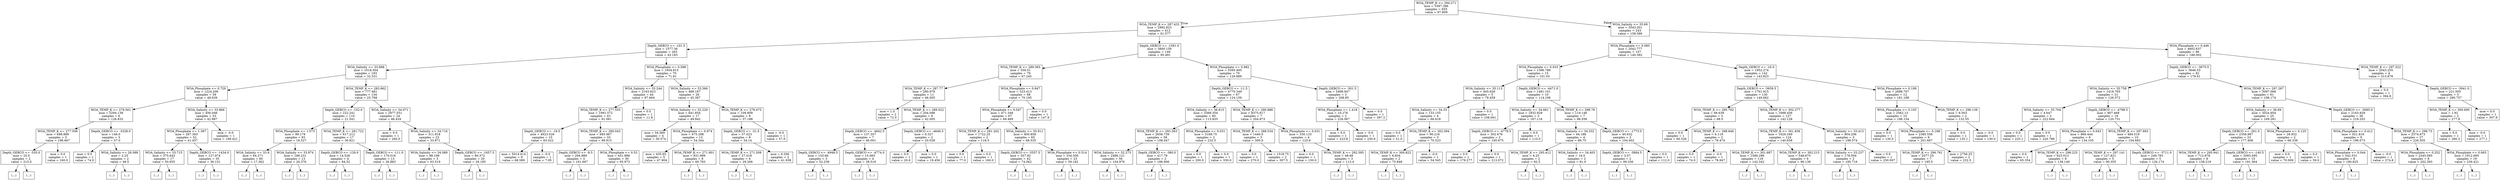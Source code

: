 digraph Tree {
node [shape=box] ;
0 [label="WOA_TEMP_K <= 294.271\nmse = 5387.396\nsamples = 655\nvalue = 97.809"] ;
1 [label="WOA_TEMP_K <= 287.433\nmse = 2982.823\nsamples = 412\nvalue = 61.577"] ;
0 -> 1 [labeldistance=2.5, labelangle=45, headlabel="True"] ;
2 [label="Depth_GEBCO <= -101.5\nmse = 1577.36\nsamples = 263\nvalue = 43.183"] ;
1 -> 2 ;
3 [label="WOA_Salinity <= 33.868\nmse = 1018.504\nsamples = 193\nvalue = 32.531"] ;
2 -> 3 ;
4 [label="WOA_Phosphate <= 0.729\nmse = 1224.206\nsamples = 59\nvalue = 48.639"] ;
3 -> 4 ;
5 [label="WOA_TEMP_K <= 279.561\nmse = 5294.139\nsamples = 6\nvalue = 126.833"] ;
4 -> 5 ;
6 [label="WOA_TEMP_K <= 277.506\nmse = 688.889\nsamples = 3\nvalue = 196.667"] ;
5 -> 6 ;
7 [label="Depth_GEBCO <= -535.0\nmse = 25.0\nsamples = 2\nvalue = 215.0"] ;
6 -> 7 ;
8 [label="(...)"] ;
7 -> 8 ;
9 [label="(...)"] ;
7 -> 9 ;
10 [label="mse = 0.0\nsamples = 1\nvalue = 160.0"] ;
6 -> 10 ;
11 [label="Depth_GEBCO <= -3328.0\nmse = 146.0\nsamples = 3\nvalue = 57.0"] ;
5 -> 11 ;
12 [label="mse = 0.0\nsamples = 1\nvalue = 74.0"] ;
11 -> 12 ;
13 [label="WOA_Salinity <= 26.088\nmse = 2.25\nsamples = 2\nvalue = 48.5"] ;
11 -> 13 ;
14 [label="(...)"] ;
13 -> 14 ;
15 [label="(...)"] ;
13 -> 15 ;
16 [label="WOA_Salinity <= 33.866\nmse = 456.046\nsamples = 53\nvalue = 42.987"] ;
4 -> 16 ;
17 [label="WOA_Phosphate <= 1.397\nmse = 267.393\nsamples = 52\nvalue = 41.457"] ;
16 -> 17 ;
18 [label="WOA_Salinity <= 33.715\nmse = 375.643\nsamples = 17\nvalue = 50.655"] ;
17 -> 18 ;
19 [label="(...)"] ;
18 -> 19 ;
38 [label="(...)"] ;
18 -> 38 ;
41 [label="Depth_GEBCO <= -1434.0\nmse = 127.974\nsamples = 35\nvalue = 36.151"] ;
17 -> 41 ;
42 [label="(...)"] ;
41 -> 42 ;
95 [label="(...)"] ;
41 -> 95 ;
108 [label="mse = -0.0\nsamples = 1\nvalue = 168.421"] ;
16 -> 108 ;
109 [label="WOA_TEMP_K <= 283.962\nmse = 777.481\nsamples = 134\nvalue = 25.768"] ;
3 -> 109 ;
110 [label="Depth_GEBCO <= -152.0\nmse = 222.241\nsamples = 110\nvalue = 21.541"] ;
109 -> 110 ;
111 [label="WOA_Phosphate <= 1.573\nmse = 89.179\nsamples = 93\nvalue = 18.527"] ;
110 -> 111 ;
112 [label="WOA_Salinity <= 33.9\nmse = 64.271\nsamples = 80\nvalue = 17.362"] ;
111 -> 112 ;
113 [label="(...)"] ;
112 -> 113 ;
124 [label="(...)"] ;
112 -> 124 ;
209 [label="WOA_Salinity <= 33.974\nmse = 186.231\nsamples = 13\nvalue = 26.376"] ;
111 -> 209 ;
210 [label="(...)"] ;
209 -> 210 ;
225 [label="(...)"] ;
209 -> 225 ;
234 [label="WOA_TEMP_K <= 281.722\nmse = 617.212\nsamples = 17\nvalue = 36.821"] ;
110 -> 234 ;
235 [label="Depth_GEBCO <= -129.0\nmse = 14.526\nsamples = 4\nvalue = 84.52"] ;
234 -> 235 ;
236 [label="(...)"] ;
235 -> 236 ;
239 [label="(...)"] ;
235 -> 239 ;
242 [label="Depth_GEBCO <= -111.0\nmse = 170.016\nsamples = 13\nvalue = 26.883"] ;
234 -> 242 ;
243 [label="(...)"] ;
242 -> 243 ;
262 [label="(...)"] ;
242 -> 262 ;
263 [label="WOA_Salinity <= 34.071\nmse = 2977.551\nsamples = 24\nvalue = 46.434"] ;
109 -> 263 ;
264 [label="mse = 0.0\nsamples = 1\nvalue = 260.0"] ;
263 -> 264 ;
265 [label="WOA_Salinity <= 34.716\nmse = 311.918\nsamples = 23\nvalue = 33.871"] ;
263 -> 265 ;
266 [label="WOA_Salinity <= 34.089\nmse = 98.199\nsamples = 3\nvalue = 63.519"] ;
265 -> 266 ;
267 [label="(...)"] ;
266 -> 267 ;
268 [label="(...)"] ;
266 -> 268 ;
271 [label="Depth_GEBCO <= -1657.5\nmse = 80.372\nsamples = 20\nvalue = 26.185"] ;
265 -> 271 ;
272 [label="(...)"] ;
271 -> 272 ;
285 [label="(...)"] ;
271 -> 285 ;
298 [label="WOA_Phosphate <= 0.588\nmse = 1954.815\nsamples = 70\nvalue = 71.81"] ;
2 -> 298 ;
299 [label="WOA_Salinity <= 35.244\nmse = 2163.923\nsamples = 44\nvalue = 87.664"] ;
298 -> 299 ;
300 [label="WOA_TEMP_K <= 277.555\nmse = 1991.572\nsamples = 43\nvalue = 91.061"] ;
299 -> 300 ;
301 [label="Depth_GEBCO <= -19.5\nmse = 4923.026\nsamples = 10\nvalue = 65.022"] ;
300 -> 301 ;
302 [label="mse = 5014.414\nsamples = 9\nvalue = 68.589"] ;
301 -> 302 ;
303 [label="mse = -0.0\nsamples = 1\nvalue = 7.95"] ;
301 -> 303 ;
304 [label="WOA_TEMP_K <= 280.043\nmse = 685.967\nsamples = 33\nvalue = 99.915"] ;
300 -> 304 ;
305 [label="Depth_GEBCO <= -8.5\nmse = 294.889\nsamples = 3\nvalue = 161.667"] ;
304 -> 305 ;
306 [label="(...)"] ;
305 -> 306 ;
307 [label="(...)"] ;
305 -> 307 ;
310 [label="WOA_Phosphate <= 0.53\nmse = 451.989\nsamples = 30\nvalue = 95.973"] ;
304 -> 310 ;
311 [label="(...)"] ;
310 -> 311 ;
358 [label="(...)"] ;
310 -> 358 ;
361 [label="mse = 0.0\nsamples = 1\nvalue = 11.8"] ;
299 -> 361 ;
362 [label="WOA_Salinity <= 33.366\nmse = 489.187\nsamples = 26\nvalue = 45.387"] ;
298 -> 362 ;
363 [label="WOA_Salinity <= 32.229\nmse = 641.854\nsamples = 17\nvalue = 49.942"] ;
362 -> 363 ;
364 [label="mse = 34.369\nsamples = 4\nvalue = 30.574"] ;
363 -> 364 ;
365 [label="WOA_Phosphate <= 0.974\nmse = 675.288\nsamples = 13\nvalue = 54.344"] ;
363 -> 365 ;
366 [label="mse = 435.65\nsamples = 5\nvalue = 47.904"] ;
365 -> 366 ;
367 [label="WOA_TEMP_K <= 271.901\nmse = 831.989\nsamples = 8\nvalue = 60.783"] ;
365 -> 367 ;
368 [label="(...)"] ;
367 -> 368 ;
369 [label="(...)"] ;
367 -> 369 ;
372 [label="WOA_TEMP_K <= 279.075\nmse = 109.809\nsamples = 9\nvalue = 37.188"] ;
362 -> 372 ;
373 [label="Depth_GEBCO <= -31.5\nmse = 57.023\nsamples = 8\nvalue = 34.14"] ;
372 -> 373 ;
374 [label="WOA_TEMP_K <= 271.508\nmse = 27.018\nsamples = 6\nvalue = 29.266"] ;
373 -> 374 ;
375 [label="(...)"] ;
374 -> 375 ;
376 [label="(...)"] ;
374 -> 376 ;
383 [label="mse = 6.206\nsamples = 2\nvalue = 41.938"] ;
373 -> 383 ;
384 [label="mse = -0.0\nsamples = 1\nvalue = 57.0"] ;
372 -> 384 ;
385 [label="Depth_GEBCO <= -1591.0\nmse = 3800.159\nsamples = 149\nvalue = 95.491"] ;
1 -> 385 ;
386 [label="WOA_TEMP_K <= 289.365\nmse = 556.51\nsamples = 79\nvalue = 67.245"] ;
385 -> 386 ;
387 [label="WOA_TEMP_K <= 287.77\nmse = 280.979\nsamples = 11\nvalue = 46.005"] ;
386 -> 387 ;
388 [label="mse = 1.0\nsamples = 2\nvalue = 72.0"] ;
387 -> 388 ;
389 [label="WOA_TEMP_K <= 289.022\nmse = 204.096\nsamples = 9\nvalue = 42.005"] ;
387 -> 389 ;
390 [label="Depth_GEBCO <= -4842.5\nmse = 137.357\nsamples = 7\nvalue = 46.001"] ;
389 -> 390 ;
391 [label="Depth_GEBCO <= -4948.5\nmse = 153.66\nsamples = 3\nvalue = 52.239"] ;
390 -> 391 ;
392 [label="(...)"] ;
391 -> 392 ;
395 [label="(...)"] ;
391 -> 395 ;
396 [label="Depth_GEBCO <= -4774.0\nmse = 15.065\nsamples = 4\nvalue = 38.516"] ;
390 -> 396 ;
397 [label="(...)"] ;
396 -> 397 ;
398 [label="(...)"] ;
396 -> 398 ;
403 [label="Depth_GEBCO <= -4646.5\nmse = 0.327\nsamples = 2\nvalue = 20.028"] ;
389 -> 403 ;
404 [label="mse = 0.0\nsamples = 1\nvalue = 20.6"] ;
403 -> 404 ;
405 [label="mse = 0.0\nsamples = 1\nvalue = 19.456"] ;
403 -> 405 ;
406 [label="WOA_Phosphate <= 0.947\nmse = 523.413\nsamples = 68\nvalue = 70.195"] ;
386 -> 406 ;
407 [label="WOA_Phosphate <= 0.047\nmse = 471.348\nsamples = 67\nvalue = 69.469"] ;
406 -> 407 ;
408 [label="WOA_TEMP_K <= 291.262\nmse = 1722.25\nsamples = 2\nvalue = 118.5"] ;
407 -> 408 ;
409 [label="mse = 0.0\nsamples = 1\nvalue = 77.0"] ;
408 -> 409 ;
410 [label="mse = 0.0\nsamples = 1\nvalue = 160.0"] ;
408 -> 410 ;
411 [label="WOA_Salinity <= 35.911\nmse = 400.858\nsamples = 65\nvalue = 68.535"] ;
407 -> 411 ;
412 [label="Depth_GEBCO <= -5557.5\nmse = 357.92\nsamples = 42\nvalue = 74.062"] ;
411 -> 412 ;
413 [label="(...)"] ;
412 -> 413 ;
414 [label="(...)"] ;
412 -> 414 ;
481 [label="WOA_Phosphate <= 0.514\nmse = 334.356\nsamples = 23\nvalue = 59.182"] ;
411 -> 481 ;
482 [label="(...)"] ;
481 -> 482 ;
519 [label="(...)"] ;
481 -> 519 ;
520 [label="mse = 0.0\nsamples = 1\nvalue = 147.9"] ;
406 -> 520 ;
521 [label="WOA_Phosphate <= 0.982\nmse = 5595.495\nsamples = 70\nvalue = 129.889"] ;
385 -> 521 ;
522 [label="Depth_GEBCO <= -11.5\nmse = 4770.349\nsamples = 67\nvalue = 124.159"] ;
521 -> 522 ;
523 [label="WOA_Salinity <= 36.615\nmse = 3369.354\nsamples = 60\nvalue = 113.835"] ;
522 -> 523 ;
524 [label="WOA_TEMP_K <= 293.363\nmse = 2658.739\nsamples = 58\nvalue = 108.047"] ;
523 -> 524 ;
525 [label="WOA_Salinity <= 32.273\nmse = 2486.121\nsamples = 56\nvalue = 104.976"] ;
524 -> 525 ;
526 [label="(...)"] ;
525 -> 526 ;
547 [label="(...)"] ;
525 -> 547 ;
612 [label="Depth_GEBCO <= -380.0\nmse = 417.79\nsamples = 2\nvalue = 188.906"] ;
524 -> 612 ;
613 [label="(...)"] ;
612 -> 613 ;
614 [label="(...)"] ;
612 -> 614 ;
615 [label="WOA_Phosphate <= 0.031\nmse = 3168.75\nsamples = 2\nvalue = 232.5"] ;
523 -> 615 ;
616 [label="mse = 0.0\nsamples = 1\nvalue = 200.0"] ;
615 -> 616 ;
617 [label="mse = 0.0\nsamples = 1\nvalue = 330.0"] ;
615 -> 617 ;
618 [label="WOA_TEMP_K <= 290.886\nmse = 8375.617\nsamples = 7\nvalue = 204.873"] ;
522 -> 618 ;
619 [label="WOA_TEMP_K <= 288.534\nmse = 1440.0\nsamples = 3\nvalue = 300.0"] ;
618 -> 619 ;
620 [label="mse = 0.0\nsamples = 1\nvalue = 270.0"] ;
619 -> 620 ;
621 [label="mse = 1518.75\nsamples = 2\nvalue = 307.5"] ;
619 -> 621 ;
622 [label="WOA_Phosphate <= 0.031\nmse = 330.133\nsamples = 4\nvalue = 125.6"] ;
618 -> 622 ;
623 [label="mse = 0.0\nsamples = 1\nvalue = 150.0"] ;
622 -> 623 ;
624 [label="WOA_TEMP_K <= 292.595\nmse = 48.68\nsamples = 3\nvalue = 113.4"] ;
622 -> 624 ;
625 [label="(...)"] ;
624 -> 625 ;
626 [label="(...)"] ;
624 -> 626 ;
629 [label="Depth_GEBCO <= -301.5\nmse = 5498.947\nsamples = 3\nvalue = 268.85"] ;
521 -> 629 ;
630 [label="WOA_Phosphate <= 1.418\nmse = 10.276\nsamples = 2\nvalue = 226.067"] ;
629 -> 630 ;
631 [label="mse = 0.0\nsamples = 1\nvalue = 223.8"] ;
630 -> 631 ;
632 [label="mse = -0.0\nsamples = 1\nvalue = 230.6"] ;
630 -> 632 ;
633 [label="mse = 0.0\nsamples = 1\nvalue = 397.2"] ;
629 -> 633 ;
634 [label="WOA_Salinity <= 35.69\nmse = 3543.201\nsamples = 243\nvalue = 158.386"] ;
0 -> 634 [labeldistance=2.5, labelangle=-45, headlabel="False"] ;
635 [label="WOA_Phosphate <= 0.085\nmse = 2042.777\nsamples = 157\nvalue = 140.392"] ;
634 -> 635 ;
636 [label="WOA_Phosphate <= 0.033\nmse = 1396.789\nsamples = 15\nvalue = 101.03"] ;
635 -> 636 ;
637 [label="WOA_Salinity <= 35.113\nmse = 445.626\nsamples = 5\nvalue = 78.459"] ;
636 -> 637 ;
638 [label="WOA_Salinity <= 34.33\nmse = 133.155\nsamples = 4\nvalue = 66.618"] ;
637 -> 638 ;
639 [label="mse = 0.0\nsamples = 1\nvalue = 51.0"] ;
638 -> 639 ;
640 [label="WOA_TEMP_K <= 302.094\nmse = 90.216\nsamples = 3\nvalue = 70.523"] ;
638 -> 640 ;
641 [label="WOA_TEMP_K <= 300.822\nmse = 6.834\nsamples = 2\nvalue = 75.848"] ;
640 -> 641 ;
642 [label="(...)"] ;
641 -> 642 ;
643 [label="(...)"] ;
641 -> 643 ;
644 [label="mse = -0.0\nsamples = 1\nvalue = 54.545"] ;
640 -> 644 ;
645 [label="mse = 0.0\nsamples = 1\nvalue = 108.061"] ;
637 -> 645 ;
646 [label="Depth_GEBCO <= -4471.0\nmse = 1481.101\nsamples = 10\nvalue = 114.196"] ;
636 -> 646 ;
647 [label="WOA_Salinity <= 34.661\nmse = 1832.929\nsamples = 3\nvalue = 167.116"] ;
646 -> 647 ;
648 [label="Depth_GEBCO <= -4778.5\nmse = 302.676\nsamples = 2\nvalue = 195.675"] ;
647 -> 648 ;
649 [label="mse = 0.0\nsamples = 1\nvalue = 178.277"] ;
648 -> 649 ;
650 [label="mse = 0.0\nsamples = 1\nvalue = 213.072"] ;
648 -> 650 ;
651 [label="mse = 0.0\nsamples = 1\nvalue = 110.0"] ;
647 -> 651 ;
652 [label="WOA_TEMP_K <= 298.78\nmse = 119.146\nsamples = 7\nvalue = 96.556"] ;
646 -> 652 ;
653 [label="WOA_Salinity <= 34.332\nmse = 44.188\nsamples = 4\nvalue = 86.75"] ;
652 -> 653 ;
654 [label="WOA_TEMP_K <= 295.412\nmse = 6.25\nsamples = 2\nvalue = 92.5"] ;
653 -> 654 ;
655 [label="(...)"] ;
654 -> 655 ;
656 [label="(...)"] ;
654 -> 656 ;
657 [label="WOA_Salinity <= 34.403\nmse = 16.0\nsamples = 2\nvalue = 81.0"] ;
653 -> 657 ;
658 [label="(...)"] ;
657 -> 658 ;
659 [label="(...)"] ;
657 -> 659 ;
660 [label="Depth_GEBCO <= -1773.5\nmse = 40.632\nsamples = 3\nvalue = 104.402"] ;
652 -> 660 ;
661 [label="Depth_GEBCO <= -3884.5\nmse = 3.57\nsamples = 2\nvalue = 99.336"] ;
660 -> 661 ;
662 [label="(...)"] ;
661 -> 662 ;
663 [label="(...)"] ;
661 -> 663 ;
664 [label="mse = 0.0\nsamples = 1\nvalue = 112.0"] ;
660 -> 664 ;
665 [label="Depth_GEBCO <= -16.0\nmse = 1952.274\nsamples = 142\nvalue = 143.823"] ;
635 -> 665 ;
666 [label="Depth_GEBCO <= -5659.5\nmse = 1761.915\nsamples = 130\nvalue = 140.662"] ;
665 -> 666 ;
667 [label="WOA_TEMP_K <= 295.792\nmse = 66.639\nsamples = 3\nvalue = 68.5"] ;
666 -> 667 ;
668 [label="mse = 0.0\nsamples = 1\nvalue = 60.526"] ;
667 -> 668 ;
669 [label="WOA_TEMP_K <= 298.646\nmse = 6.119\nsamples = 2\nvalue = 76.474"] ;
667 -> 669 ;
670 [label="mse = 0.0\nsamples = 1\nvalue = 74.0"] ;
669 -> 670 ;
671 [label="mse = -0.0\nsamples = 1\nvalue = 78.947"] ;
669 -> 671 ;
672 [label="WOA_TEMP_K <= 302.277\nmse = 1688.456\nsamples = 127\nvalue = 142.128"] ;
666 -> 672 ;
673 [label="WOA_TEMP_K <= 301.836\nmse = 1626.349\nsamples = 124\nvalue = 140.658"] ;
672 -> 673 ;
674 [label="WOA_TEMP_K <= 301.687\nmse = 1589.296\nsamples = 118\nvalue = 142.342"] ;
673 -> 674 ;
675 [label="(...)"] ;
674 -> 675 ;
864 [label="(...)"] ;
674 -> 864 ;
867 [label="WOA_TEMP_K <= 302.215\nmse = 548.675\nsamples = 6\nvalue = 96.139"] ;
673 -> 867 ;
868 [label="(...)"] ;
867 -> 868 ;
877 [label="(...)"] ;
867 -> 877 ;
878 [label="WOA_Salinity <= 33.413\nmse = 804.206\nsamples = 3\nvalue = 198.574"] ;
672 -> 878 ;
879 [label="WOA_Salinity <= 33.237\nmse = 178.594\nsamples = 2\nvalue = 185.716"] ;
878 -> 879 ;
880 [label="(...)"] ;
879 -> 880 ;
881 [label="(...)"] ;
879 -> 881 ;
882 [label="mse = 0.0\nsamples = 1\nvalue = 250.007"] ;
878 -> 882 ;
883 [label="WOA_Phosphate <= 0.199\nmse = 2688.707\nsamples = 12\nvalue = 181.188"] ;
665 -> 883 ;
884 [label="WOA_Phosphate <= 0.105\nmse = 2562.13\nsamples = 10\nvalue = 196.154"] ;
883 -> 884 ;
885 [label="mse = 0.0\nsamples = 1\nvalue = 130.0"] ;
884 -> 885 ;
886 [label="WOA_Phosphate <= 0.168\nmse = 2380.556\nsamples = 9\nvalue = 201.667"] ;
884 -> 886 ;
887 [label="WOA_TEMP_K <= 296.761\nmse = 2077.25\nsamples = 7\nvalue = 195.5"] ;
886 -> 887 ;
888 [label="(...)"] ;
887 -> 888 ;
889 [label="(...)"] ;
887 -> 889 ;
892 [label="mse = 2756.25\nsamples = 2\nvalue = 232.5"] ;
886 -> 892 ;
893 [label="WOA_TEMP_K <= 296.138\nmse = 6.503\nsamples = 2\nvalue = 132.55"] ;
883 -> 893 ;
894 [label="mse = 0.0\nsamples = 1\nvalue = 135.1"] ;
893 -> 894 ;
895 [label="mse = -0.0\nsamples = 1\nvalue = 130.0"] ;
893 -> 895 ;
896 [label="WOA_Phosphate <= 0.446\nmse = 4602.637\nsamples = 86\nvalue = 188.002"] ;
634 -> 896 ;
897 [label="Depth_GEBCO <= -3675.5\nmse = 3646.53\nsamples = 82\nvalue = 179.61"] ;
896 -> 897 ;
898 [label="WOA_Salinity <= 35.758\nmse = 1418.765\nsamples = 21\nvalue = 126.572"] ;
897 -> 898 ;
899 [label="WOA_Salinity <= 35.704\nmse = 4.647\nsamples = 2\nvalue = 222.944"] ;
898 -> 899 ;
900 [label="mse = 0.0\nsamples = 1\nvalue = 225.1"] ;
899 -> 900 ;
901 [label="mse = 0.0\nsamples = 1\nvalue = 220.789"] ;
899 -> 901 ;
902 [label="Depth_GEBCO <= -4798.5\nmse = 907.468\nsamples = 19\nvalue = 120.731"] ;
898 -> 902 ;
903 [label="WOA_Phosphate <= 0.043\nmse = 866.444\nsamples = 9\nvalue = 134.105"] ;
902 -> 903 ;
904 [label="mse = 0.0\nsamples = 1\nvalue = 65.354"] ;
903 -> 904 ;
905 [label="WOA_TEMP_K <= 298.225\nmse = 623.013\nsamples = 8\nvalue = 138.149"] ;
903 -> 905 ;
906 [label="(...)"] ;
905 -> 906 ;
913 [label="(...)"] ;
905 -> 913 ;
920 [label="WOA_TEMP_K <= 297.683\nmse = 484.519\nsamples = 10\nvalue = 104.683"] ;
902 -> 920 ;
921 [label="WOA_TEMP_K <= 297.141\nmse = 127.821\nsamples = 5\nvalue = 90.355"] ;
920 -> 921 ;
922 [label="(...)"] ;
921 -> 922 ;
927 [label="(...)"] ;
921 -> 927 ;
930 [label="Depth_GEBCO <= -3711.0\nmse = 249.783\nsamples = 5\nvalue = 126.174"] ;
920 -> 930 ;
931 [label="(...)"] ;
930 -> 931 ;
938 [label="(...)"] ;
930 -> 938 ;
939 [label="WOA_TEMP_K <= 297.267\nmse = 3097.068\nsamples = 61\nvalue = 198.174"] ;
897 -> 939 ;
940 [label="WOA_Salinity <= 36.69\nmse = 3024.954\nsamples = 25\nvalue = 169.281"] ;
939 -> 940 ;
941 [label="Depth_GEBCO <= -261.5\nmse = 2358.987\nsamples = 23\nvalue = 177.408"] ;
940 -> 941 ;
942 [label="WOA_TEMP_K <= 295.941\nmse = 712.878\nsamples = 8\nvalue = 158.219"] ;
941 -> 942 ;
943 [label="(...)"] ;
942 -> 943 ;
950 [label="(...)"] ;
942 -> 950 ;
955 [label="Depth_GEBCO <= -140.5\nmse = 3093.595\nsamples = 15\nvalue = 191.364"] ;
941 -> 955 ;
956 [label="(...)"] ;
955 -> 956 ;
961 [label="(...)"] ;
955 -> 961 ;
966 [label="WOA_Phosphate <= 0.125\nmse = 26.932\nsamples = 2\nvalue = 66.339"] ;
940 -> 966 ;
967 [label="mse = 0.0\nsamples = 1\nvalue = 70.009"] ;
966 -> 967 ;
968 [label="mse = 0.0\nsamples = 1\nvalue = 59.0"] ;
966 -> 968 ;
969 [label="Depth_GEBCO <= -3085.0\nmse = 2163.929\nsamples = 36\nvalue = 218.252"] ;
939 -> 969 ;
970 [label="WOA_Phosphate <= 0.412\nmse = 921.816\nsamples = 9\nvalue = 196.073"] ;
969 -> 970 ;
971 [label="WOA_Phosphate <= 0.044\nmse = 542.531\nsamples = 8\nvalue = 190.825"] ;
970 -> 971 ;
972 [label="(...)"] ;
971 -> 972 ;
973 [label="(...)"] ;
971 -> 973 ;
982 [label="mse = -0.0\nsamples = 1\nvalue = 274.8"] ;
970 -> 982 ;
983 [label="WOA_TEMP_K <= 298.73\nmse = 2374.973\nsamples = 27\nvalue = 226.505"] ;
969 -> 983 ;
984 [label="WOA_Phosphate <= 0.252\nmse = 2345.095\nsamples = 8\nvalue = 202.393"] ;
983 -> 984 ;
985 [label="(...)"] ;
984 -> 985 ;
992 [label="(...)"] ;
984 -> 992 ;
993 [label="WOA_Phosphate <= 0.063\nmse = 1912.695\nsamples = 19\nvalue = 239.421"] ;
983 -> 993 ;
994 [label="(...)"] ;
993 -> 994 ;
1009 [label="(...)"] ;
993 -> 1009 ;
1012 [label="WOA_TEMP_K <= 297.522\nmse = 2043.255\nsamples = 4\nvalue = 313.878"] ;
896 -> 1012 ;
1013 [label="mse = 0.0\nsamples = 1\nvalue = 394.8"] ;
1012 -> 1013 ;
1014 [label="Depth_GEBCO <= -3941.0\nmse = 221.505\nsamples = 3\nvalue = 290.757"] ;
1012 -> 1014 ;
1015 [label="WOA_TEMP_K <= 300.695\nmse = 1.92\nsamples = 2\nvalue = 277.9"] ;
1014 -> 1015 ;
1016 [label="mse = 0.0\nsamples = 1\nvalue = 280.3"] ;
1015 -> 1016 ;
1017 [label="mse = -0.0\nsamples = 1\nvalue = 277.1"] ;
1015 -> 1017 ;
1018 [label="mse = 0.0\nsamples = 1\nvalue = 307.9"] ;
1014 -> 1018 ;
}
